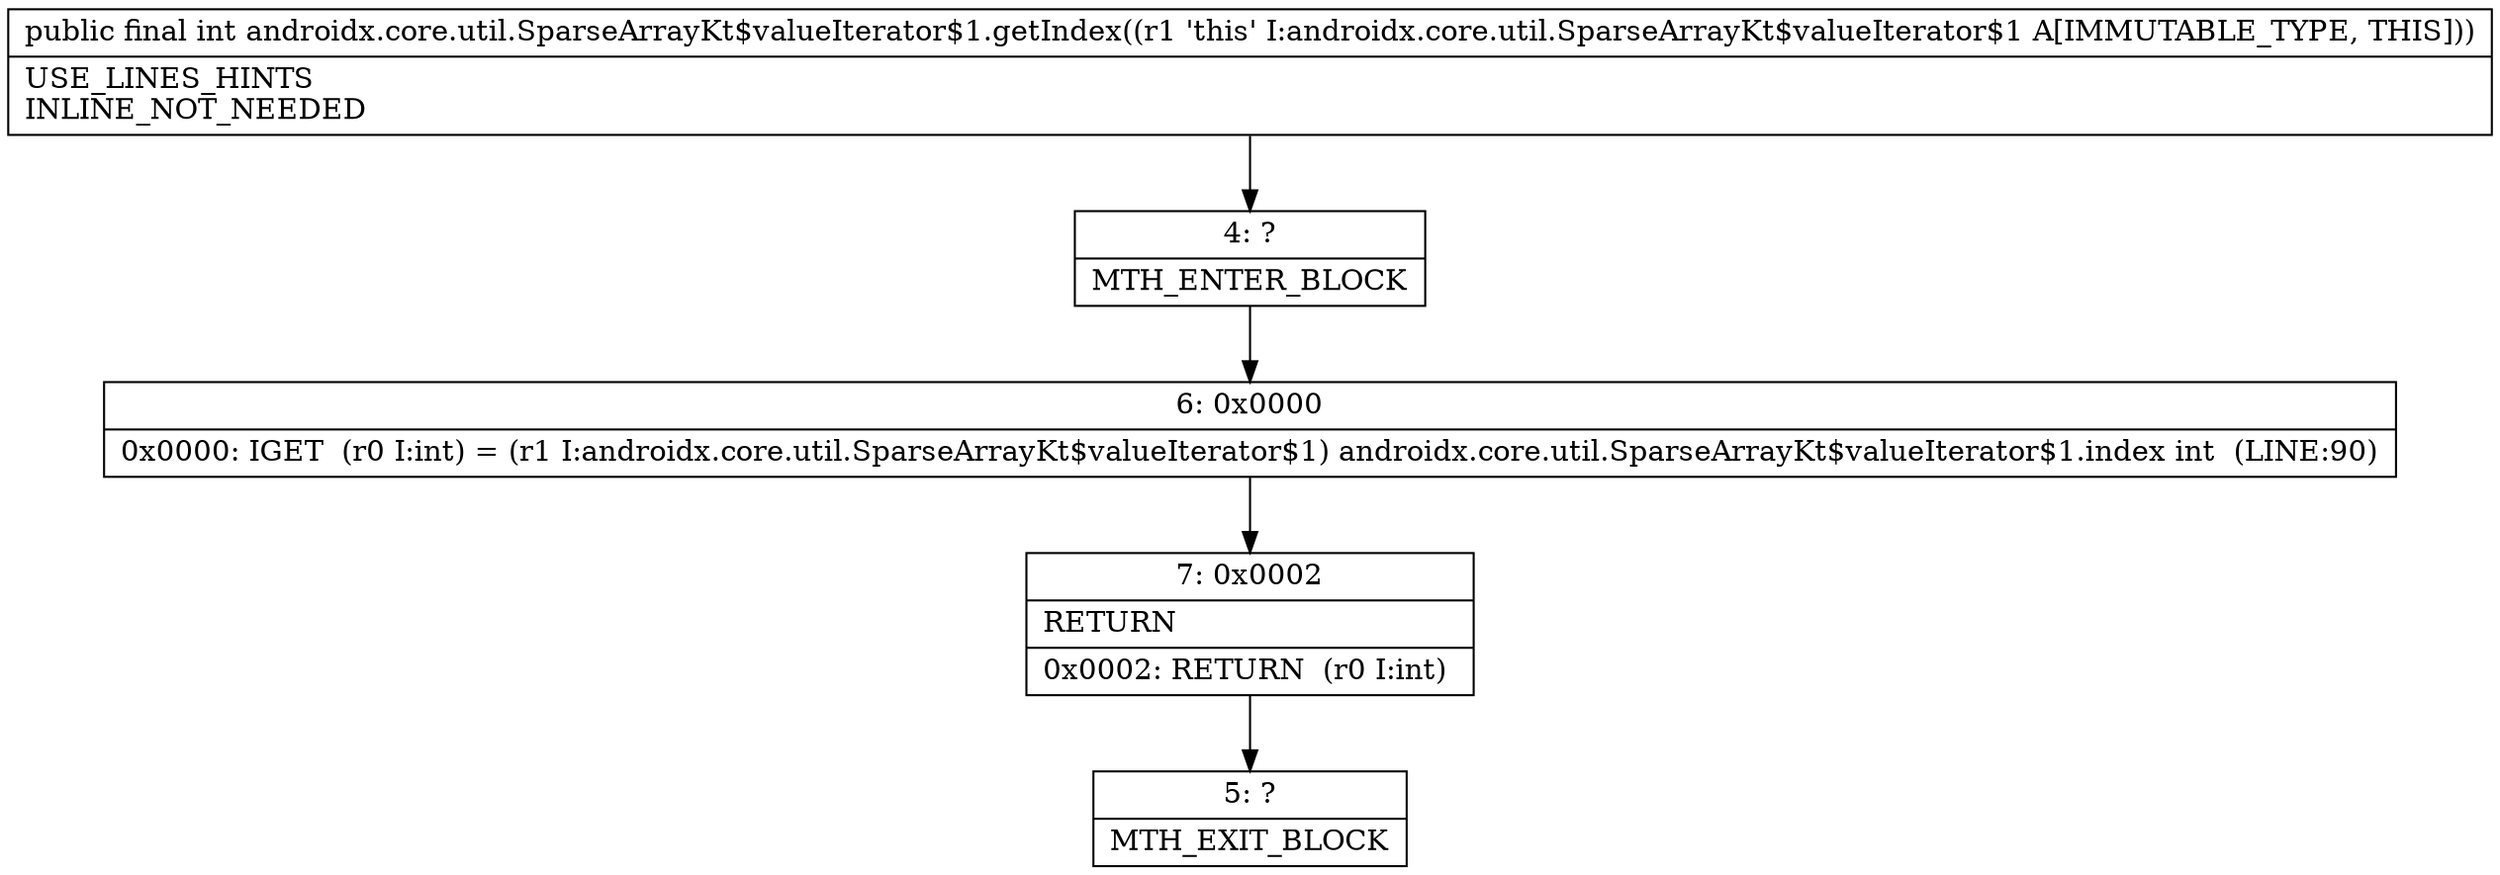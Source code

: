 digraph "CFG forandroidx.core.util.SparseArrayKt$valueIterator$1.getIndex()I" {
Node_4 [shape=record,label="{4\:\ ?|MTH_ENTER_BLOCK\l}"];
Node_6 [shape=record,label="{6\:\ 0x0000|0x0000: IGET  (r0 I:int) = (r1 I:androidx.core.util.SparseArrayKt$valueIterator$1) androidx.core.util.SparseArrayKt$valueIterator$1.index int  (LINE:90)\l}"];
Node_7 [shape=record,label="{7\:\ 0x0002|RETURN\l|0x0002: RETURN  (r0 I:int) \l}"];
Node_5 [shape=record,label="{5\:\ ?|MTH_EXIT_BLOCK\l}"];
MethodNode[shape=record,label="{public final int androidx.core.util.SparseArrayKt$valueIterator$1.getIndex((r1 'this' I:androidx.core.util.SparseArrayKt$valueIterator$1 A[IMMUTABLE_TYPE, THIS]))  | USE_LINES_HINTS\lINLINE_NOT_NEEDED\l}"];
MethodNode -> Node_4;Node_4 -> Node_6;
Node_6 -> Node_7;
Node_7 -> Node_5;
}

